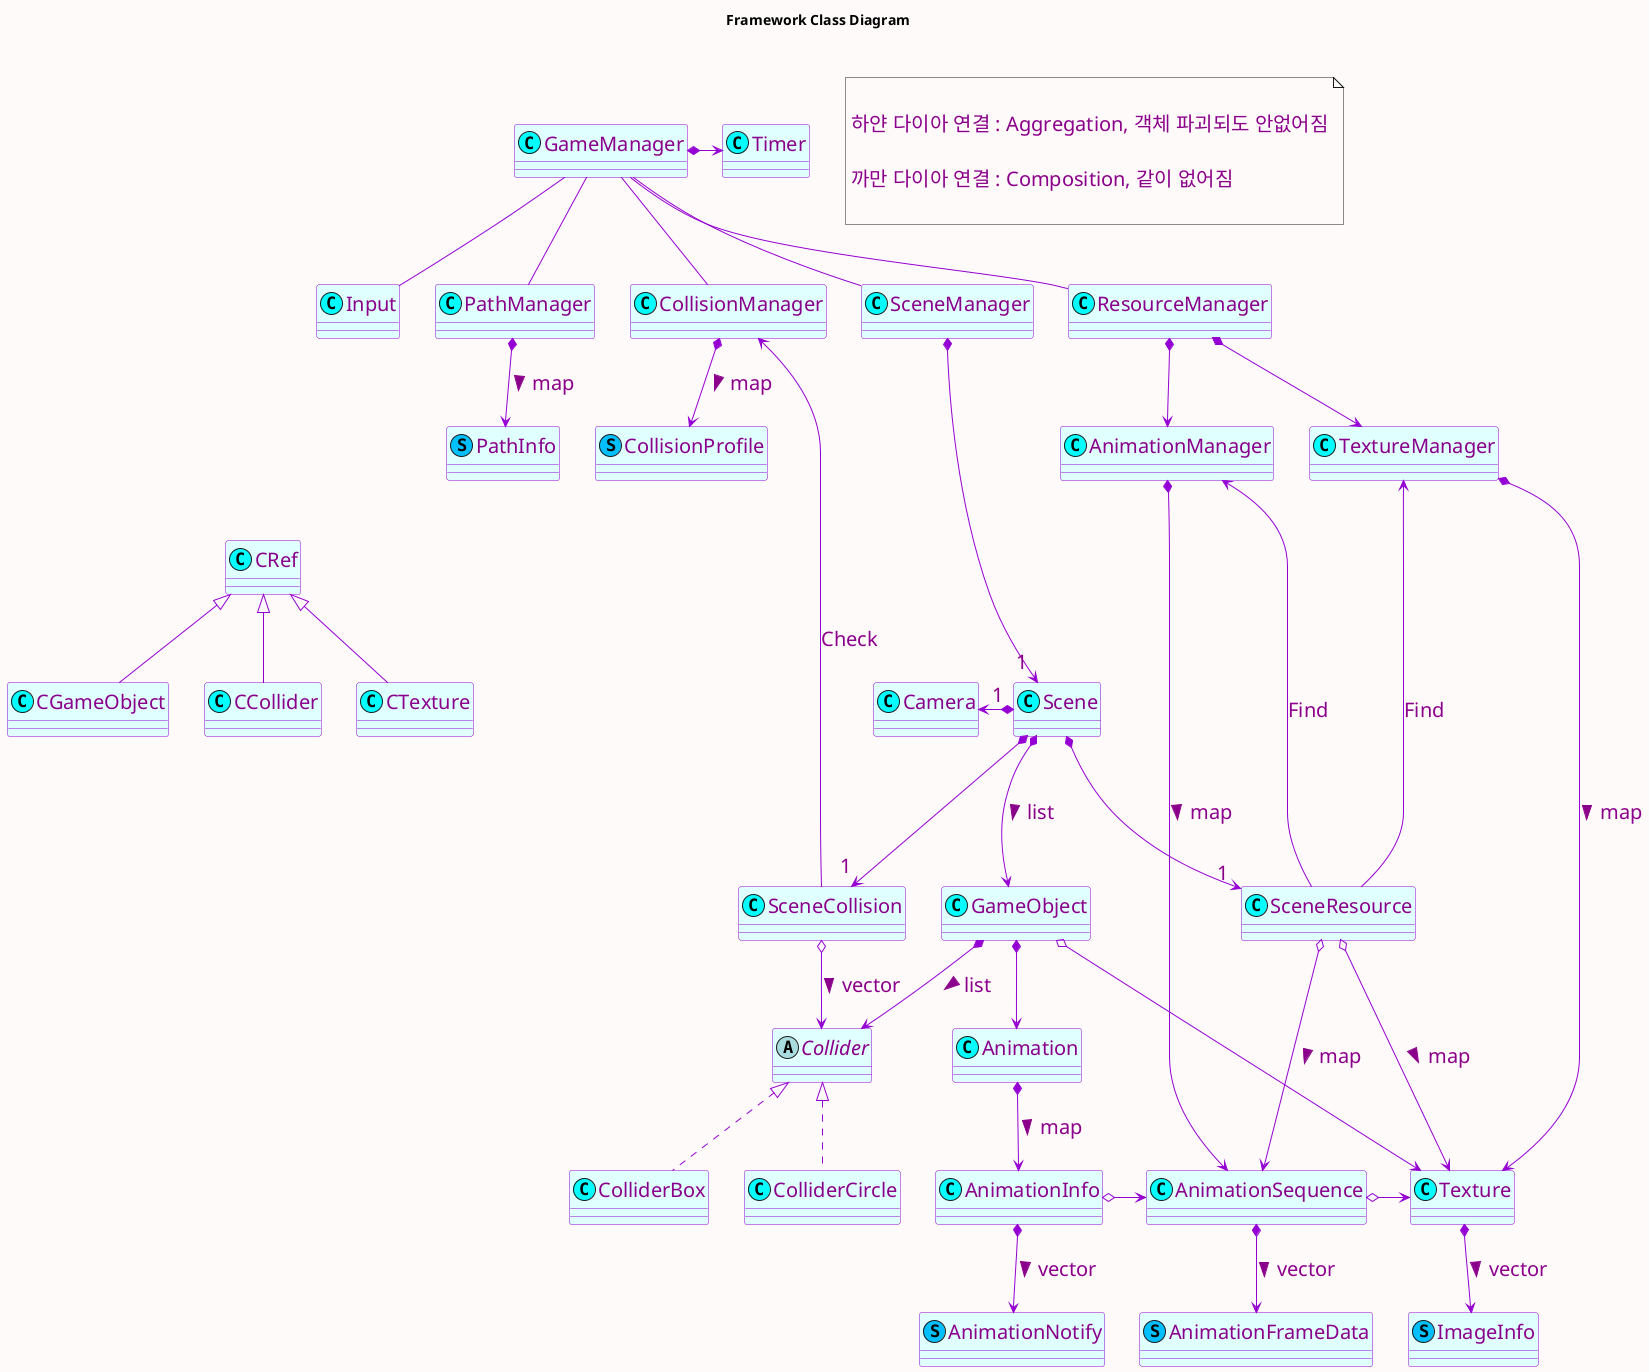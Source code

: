 @startuml API Framework
title Framework Class Diagram

<style>
classDiagram {
  BackgroundColor Snow
  FontColor DarkMagenta
  'BorderColor #FFFFFF'
  FontName arial
  FontSize 20
  'Padding 10'

  class {
    BackgroundColor LightCyan
    LineColor DarkViolet
  }
  arrow {
    LineColor DarkViolet
  }
}
</style>
skinparam Shadowing false
skinparam CircledCharacterFontColor DarkViolet
'skinparam CircledCharacterFontSize 15'
'skinparam CircledCharacterRadius 10'

note as A

  하얀 다이아 연결 : Aggregation, 객체 파괴되도 안없어짐

  까만 다이아 연결 : Composition, 같이 없어짐

end note

class GameManager <<(C, Aqua)>>
class Timer <<(C, Aqua)>>

class Input <<(C, Aqua)>>
class PathManager <<(C, Aqua)>>
class PathInfo <<(S, DeepSkyBlue)>>

class CollisionManager <<(C, Aqua)>>
class CollisionProfile <<(S, DeepSkyBlue)>>

class SceneManager <<(C, Aqua)>>
class Scene <<(C, Aqua)>>
class GameObject <<(C, Aqua)>>
class Camera <<(C, Aqua)>>
class SceneCollision <<(C, Aqua)>>
class SceneResource <<(C, Aqua)>>

class ResourceManager <<(C, Aqua)>>
class TextureManager <<(C, Aqua)>>
class Texture <<(C, Aqua)>>
class ImageInfo <<(S, DeepSkyBlue)>>

class AnimationManager <<(C, Aqua)>>
class AnimationSequence <<(C, Aqua)>>
class Animation <<(C, Aqua)>>
class AnimationInfo <<(C, Aqua)>>
class AnimationNotify <<(S, DeepSkyBlue)>>
class AnimationFrameData <<(S, DeepSkyBlue)>>


abstract class Collider
class ColliderBox <<(C, Aqua)>>
class ColliderCircle <<(C, Aqua)>>


class CRef <<(C, Aqua)>>
class CGameObject <<(C, Aqua)>>
class CCollider <<(C, Aqua)>>
class CTexture <<(C, Aqua)>>

GameManager -left- hidden
hidden ---- CRef
CRef <|-- CGameObject
CRef <|--  CCollider
CRef <|--  CTexture

GameManager -left- hidden2
hidden2 -- Input
hidden2 -- PathManager

GameManager *-right-> Timer
GameManager -- Input
GameManager -- PathManager
PathManager *--> PathInfo : map >

GameManager -- ResourceManager
ResourceManager *--> TextureManager
ResourceManager *--> AnimationManager
TextureManager *----> Texture : map >
AnimationManager *----> AnimationSequence : map >

TextureManager -- hidden3
AnimationManager -- hidden3
hidden3 -- Scene

GameManager -- CollisionManager
CollisionManager *--> CollisionProfile : map >


GameManager -- SceneManager
SceneManager *----> " 1 " Scene
Scene *-left-> " 1 " Camera
Scene *---> " 1 " SceneResource
Scene *---> " 1 " SceneCollision
Scene *--->  GameObject : list >
SceneCollision o-->  Collider : vector >

SceneResource o---> Texture : map >
Texture *--> ImageInfo : vector >
SceneResource o---> AnimationSequence : map >
SceneResource -up---> TextureManager : Find
SceneResource -up---> AnimationManager : Find


GameObject *-->  Collider : list >
Collider <|..  ColliderBox
Collider <|..  ColliderCircle
SceneCollision -up-> CollisionManager : Check

GameObject o--> Texture
GameObject *--> Animation
Animation *--> AnimationInfo : map >
AnimationInfo *--> AnimationNotify : vector >
AnimationInfo o-right-> AnimationSequence
AnimationSequence o-> Texture
AnimationSequence *--> AnimationFrameData : vector >

hide hidden
hide hidden2
hide hidden3

'stop'
@enduml